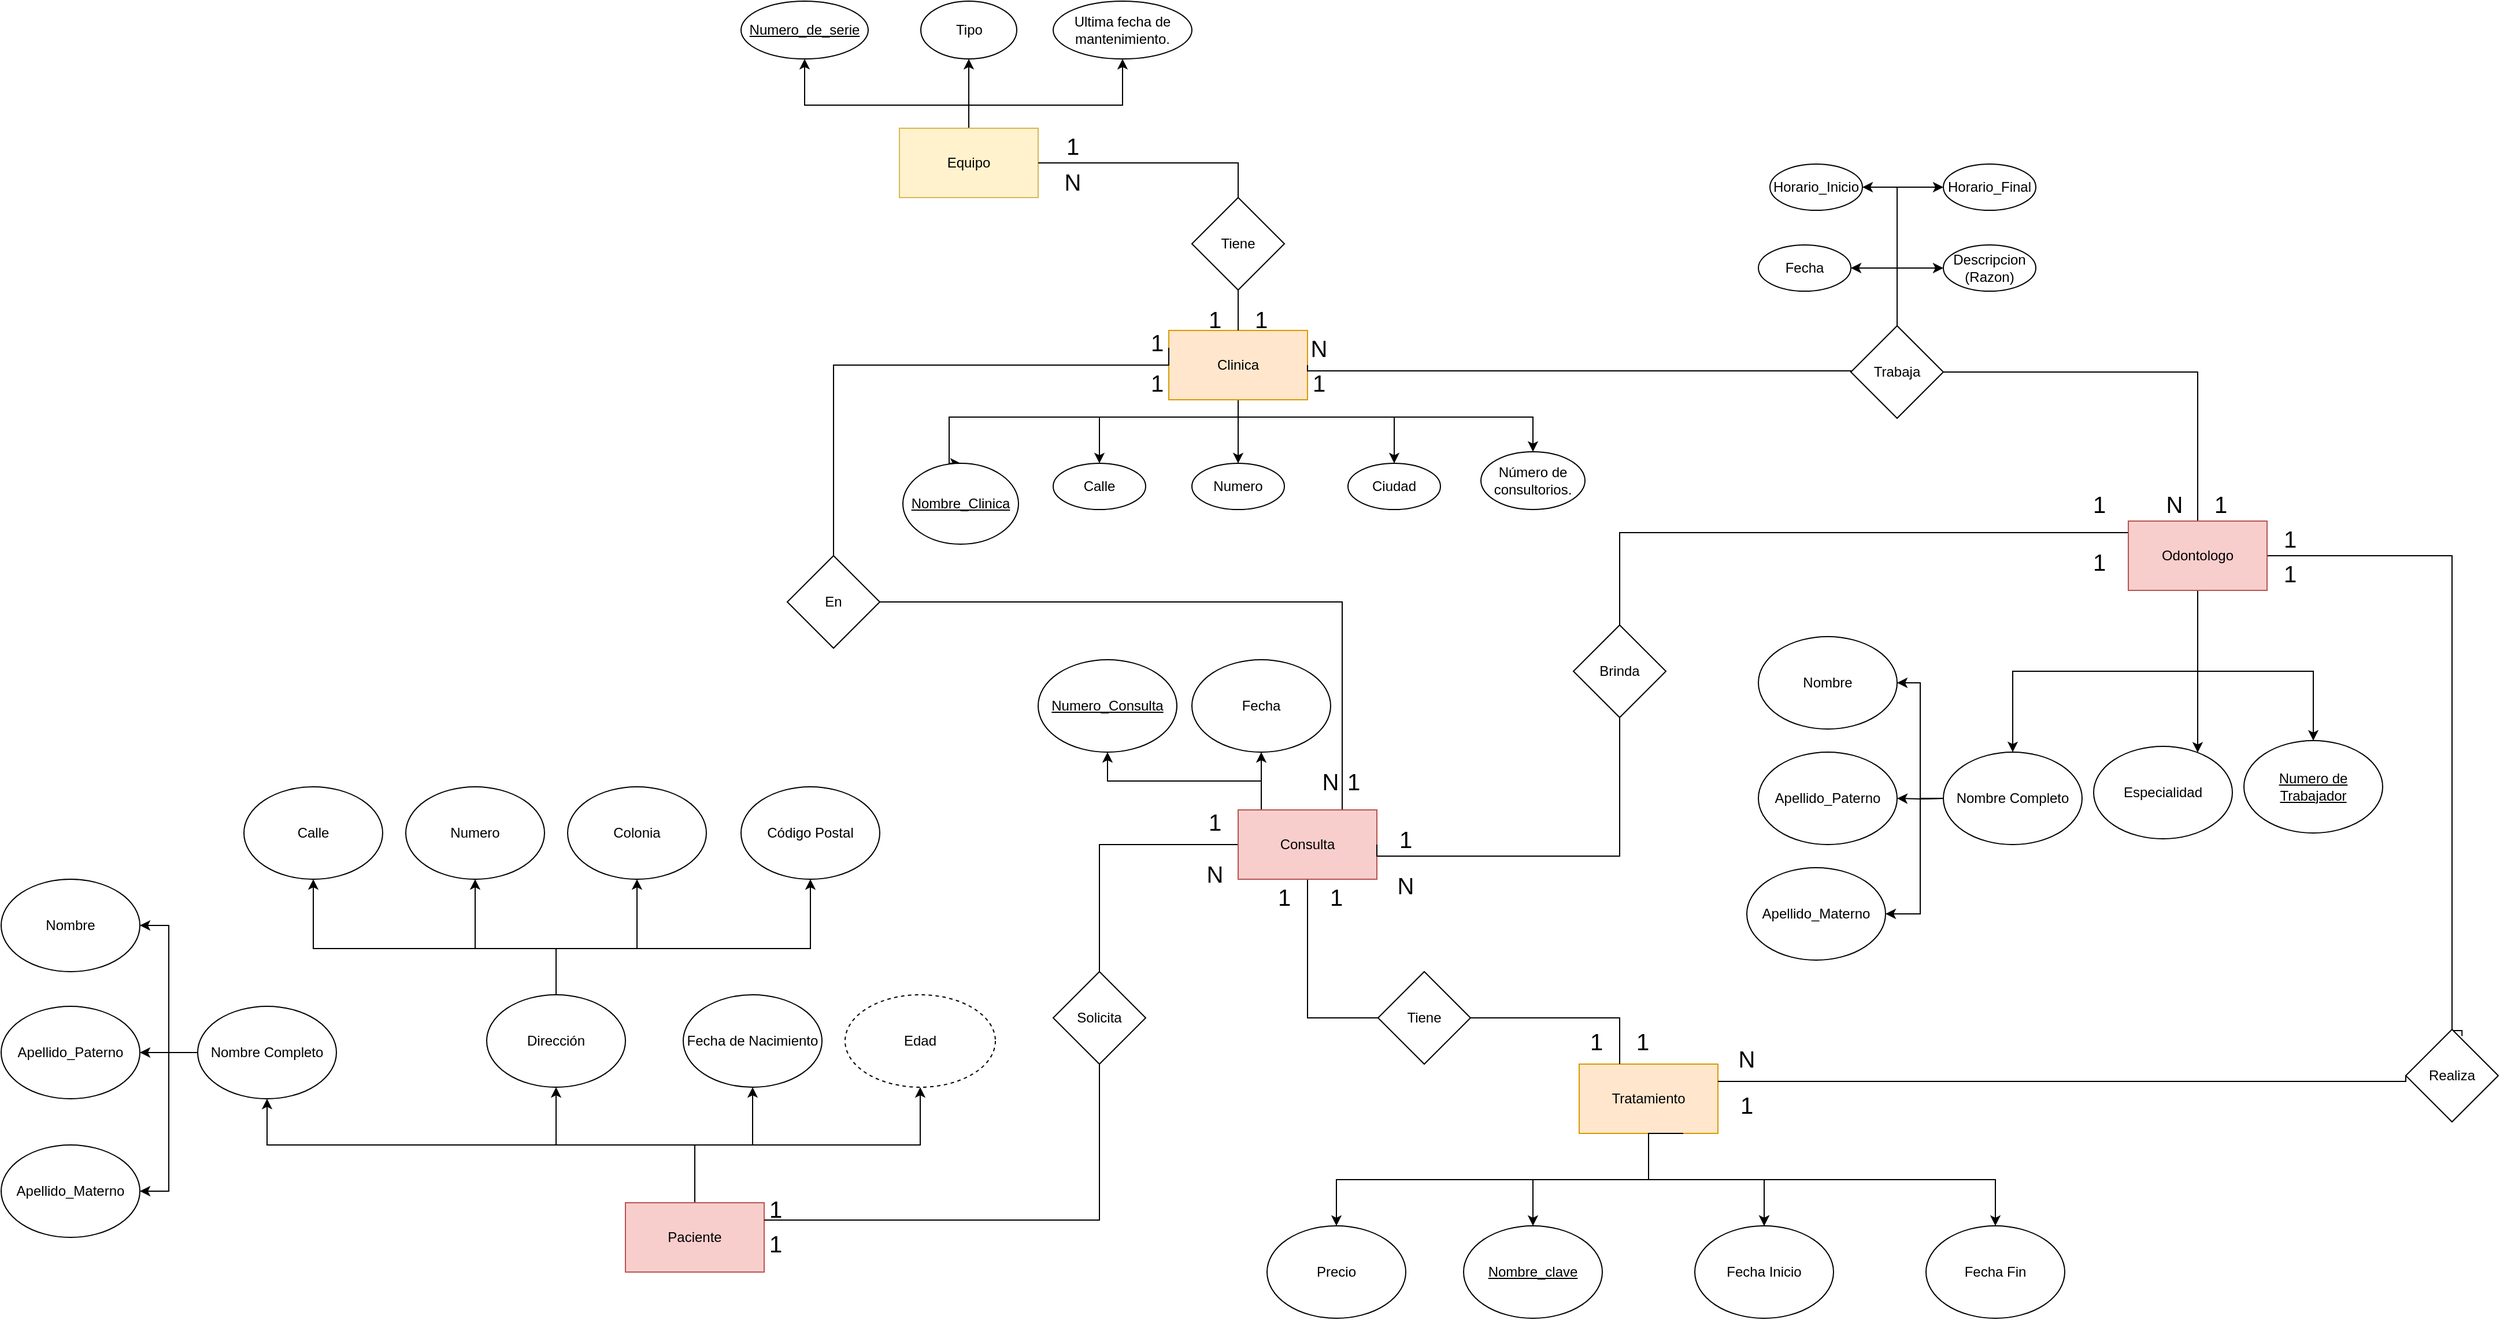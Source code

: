 <mxfile version="21.5.0" type="device">
  <diagram name="Página-1" id="hHcpjK55m2YeCH7VELEj">
    <mxGraphModel dx="1065" dy="1653" grid="1" gridSize="10" guides="1" tooltips="1" connect="1" arrows="1" fold="1" page="1" pageScale="1" pageWidth="827" pageHeight="1169" math="0" shadow="0">
      <root>
        <mxCell id="0" />
        <mxCell id="1" parent="0" />
        <mxCell id="afxuNGxHe1B6jp1TWbEZ-15" style="edgeStyle=orthogonalEdgeStyle;rounded=0;orthogonalLoop=1;jettySize=auto;html=1;" parent="1" source="afxuNGxHe1B6jp1TWbEZ-2" target="afxuNGxHe1B6jp1TWbEZ-3" edge="1">
          <mxGeometry relative="1" as="geometry">
            <Array as="points">
              <mxPoint x="620" y="250" />
              <mxPoint x="250" y="250" />
            </Array>
          </mxGeometry>
        </mxCell>
        <mxCell id="afxuNGxHe1B6jp1TWbEZ-16" style="edgeStyle=orthogonalEdgeStyle;rounded=0;orthogonalLoop=1;jettySize=auto;html=1;entryX=0.5;entryY=1;entryDx=0;entryDy=0;" parent="1" source="afxuNGxHe1B6jp1TWbEZ-2" target="afxuNGxHe1B6jp1TWbEZ-7" edge="1">
          <mxGeometry relative="1" as="geometry" />
        </mxCell>
        <mxCell id="afxuNGxHe1B6jp1TWbEZ-17" style="edgeStyle=orthogonalEdgeStyle;rounded=0;orthogonalLoop=1;jettySize=auto;html=1;entryX=0.5;entryY=1;entryDx=0;entryDy=0;" parent="1" source="afxuNGxHe1B6jp1TWbEZ-2" target="afxuNGxHe1B6jp1TWbEZ-13" edge="1">
          <mxGeometry relative="1" as="geometry">
            <Array as="points">
              <mxPoint x="620" y="250" />
              <mxPoint x="670" y="250" />
            </Array>
          </mxGeometry>
        </mxCell>
        <mxCell id="afxuNGxHe1B6jp1TWbEZ-19" style="edgeStyle=orthogonalEdgeStyle;rounded=0;orthogonalLoop=1;jettySize=auto;html=1;entryX=0.5;entryY=1;entryDx=0;entryDy=0;" parent="1" source="afxuNGxHe1B6jp1TWbEZ-2" target="afxuNGxHe1B6jp1TWbEZ-14" edge="1">
          <mxGeometry relative="1" as="geometry">
            <Array as="points">
              <mxPoint x="620" y="250" />
              <mxPoint x="815" y="250" />
            </Array>
          </mxGeometry>
        </mxCell>
        <mxCell id="afxuNGxHe1B6jp1TWbEZ-2" value="Paciente" style="rounded=0;whiteSpace=wrap;html=1;fillColor=#f8cecc;strokeColor=#b85450;" parent="1" vertex="1">
          <mxGeometry x="560" y="300" width="120" height="60" as="geometry" />
        </mxCell>
        <mxCell id="afxuNGxHe1B6jp1TWbEZ-24" style="edgeStyle=orthogonalEdgeStyle;rounded=0;orthogonalLoop=1;jettySize=auto;html=1;entryX=1;entryY=0.5;entryDx=0;entryDy=0;" parent="1" source="afxuNGxHe1B6jp1TWbEZ-3" target="afxuNGxHe1B6jp1TWbEZ-4" edge="1">
          <mxGeometry relative="1" as="geometry" />
        </mxCell>
        <mxCell id="afxuNGxHe1B6jp1TWbEZ-25" style="edgeStyle=orthogonalEdgeStyle;rounded=0;orthogonalLoop=1;jettySize=auto;html=1;" parent="1" source="afxuNGxHe1B6jp1TWbEZ-3" target="afxuNGxHe1B6jp1TWbEZ-5" edge="1">
          <mxGeometry relative="1" as="geometry" />
        </mxCell>
        <mxCell id="afxuNGxHe1B6jp1TWbEZ-26" style="edgeStyle=orthogonalEdgeStyle;rounded=0;orthogonalLoop=1;jettySize=auto;html=1;entryX=1;entryY=0.5;entryDx=0;entryDy=0;" parent="1" source="afxuNGxHe1B6jp1TWbEZ-3" target="afxuNGxHe1B6jp1TWbEZ-6" edge="1">
          <mxGeometry relative="1" as="geometry" />
        </mxCell>
        <mxCell id="afxuNGxHe1B6jp1TWbEZ-3" value="Nombre Completo" style="ellipse;whiteSpace=wrap;html=1;" parent="1" vertex="1">
          <mxGeometry x="190" y="130" width="120" height="80" as="geometry" />
        </mxCell>
        <mxCell id="afxuNGxHe1B6jp1TWbEZ-4" value="Nombre" style="ellipse;whiteSpace=wrap;html=1;" parent="1" vertex="1">
          <mxGeometry x="20" y="20" width="120" height="80" as="geometry" />
        </mxCell>
        <mxCell id="afxuNGxHe1B6jp1TWbEZ-5" value="Apellido_Paterno" style="ellipse;whiteSpace=wrap;html=1;" parent="1" vertex="1">
          <mxGeometry x="20" y="130" width="120" height="80" as="geometry" />
        </mxCell>
        <mxCell id="afxuNGxHe1B6jp1TWbEZ-6" value="Apellido_Materno" style="ellipse;whiteSpace=wrap;html=1;" parent="1" vertex="1">
          <mxGeometry x="20" y="250" width="120" height="80" as="geometry" />
        </mxCell>
        <mxCell id="afxuNGxHe1B6jp1TWbEZ-20" style="edgeStyle=orthogonalEdgeStyle;rounded=0;orthogonalLoop=1;jettySize=auto;html=1;" parent="1" source="afxuNGxHe1B6jp1TWbEZ-7" target="afxuNGxHe1B6jp1TWbEZ-8" edge="1">
          <mxGeometry relative="1" as="geometry">
            <Array as="points">
              <mxPoint x="500" y="80" />
              <mxPoint x="290" y="80" />
            </Array>
          </mxGeometry>
        </mxCell>
        <mxCell id="afxuNGxHe1B6jp1TWbEZ-21" style="edgeStyle=orthogonalEdgeStyle;rounded=0;orthogonalLoop=1;jettySize=auto;html=1;entryX=0.5;entryY=1;entryDx=0;entryDy=0;" parent="1" source="afxuNGxHe1B6jp1TWbEZ-7" target="afxuNGxHe1B6jp1TWbEZ-10" edge="1">
          <mxGeometry relative="1" as="geometry">
            <Array as="points">
              <mxPoint x="500" y="80" />
              <mxPoint x="430" y="80" />
            </Array>
          </mxGeometry>
        </mxCell>
        <mxCell id="afxuNGxHe1B6jp1TWbEZ-22" style="edgeStyle=orthogonalEdgeStyle;rounded=0;orthogonalLoop=1;jettySize=auto;html=1;entryX=0.5;entryY=1;entryDx=0;entryDy=0;" parent="1" source="afxuNGxHe1B6jp1TWbEZ-7" target="afxuNGxHe1B6jp1TWbEZ-11" edge="1">
          <mxGeometry relative="1" as="geometry">
            <Array as="points">
              <mxPoint x="500" y="80" />
              <mxPoint x="570" y="80" />
            </Array>
          </mxGeometry>
        </mxCell>
        <mxCell id="afxuNGxHe1B6jp1TWbEZ-23" style="edgeStyle=orthogonalEdgeStyle;rounded=0;orthogonalLoop=1;jettySize=auto;html=1;" parent="1" source="afxuNGxHe1B6jp1TWbEZ-7" target="afxuNGxHe1B6jp1TWbEZ-12" edge="1">
          <mxGeometry relative="1" as="geometry">
            <Array as="points">
              <mxPoint x="500" y="80" />
              <mxPoint x="720" y="80" />
            </Array>
          </mxGeometry>
        </mxCell>
        <mxCell id="afxuNGxHe1B6jp1TWbEZ-7" value="Dirección" style="ellipse;whiteSpace=wrap;html=1;" parent="1" vertex="1">
          <mxGeometry x="440" y="120" width="120" height="80" as="geometry" />
        </mxCell>
        <mxCell id="afxuNGxHe1B6jp1TWbEZ-8" value="Calle" style="ellipse;whiteSpace=wrap;html=1;" parent="1" vertex="1">
          <mxGeometry x="230" y="-60" width="120" height="80" as="geometry" />
        </mxCell>
        <mxCell id="afxuNGxHe1B6jp1TWbEZ-10" value="Numero" style="ellipse;whiteSpace=wrap;html=1;" parent="1" vertex="1">
          <mxGeometry x="370" y="-60" width="120" height="80" as="geometry" />
        </mxCell>
        <mxCell id="afxuNGxHe1B6jp1TWbEZ-11" value="Colonia" style="ellipse;whiteSpace=wrap;html=1;" parent="1" vertex="1">
          <mxGeometry x="510" y="-60" width="120" height="80" as="geometry" />
        </mxCell>
        <mxCell id="afxuNGxHe1B6jp1TWbEZ-12" value="Código Postal" style="ellipse;whiteSpace=wrap;html=1;" parent="1" vertex="1">
          <mxGeometry x="660" y="-60" width="120" height="80" as="geometry" />
        </mxCell>
        <mxCell id="afxuNGxHe1B6jp1TWbEZ-13" value="Fecha de Nacimiento" style="ellipse;whiteSpace=wrap;html=1;" parent="1" vertex="1">
          <mxGeometry x="610" y="120" width="120" height="80" as="geometry" />
        </mxCell>
        <mxCell id="afxuNGxHe1B6jp1TWbEZ-14" value="Edad" style="ellipse;whiteSpace=wrap;html=1;align=center;dashed=1;" parent="1" vertex="1">
          <mxGeometry x="750" y="120" width="130" height="80" as="geometry" />
        </mxCell>
        <mxCell id="3vueGGBLDT5ih3QNaSnl-34" style="edgeStyle=orthogonalEdgeStyle;rounded=0;orthogonalLoop=1;jettySize=auto;html=1;exitX=0.5;exitY=1;exitDx=0;exitDy=0;endArrow=none;endFill=0;startArrow=classic;startFill=1;" parent="1" source="afxuNGxHe1B6jp1TWbEZ-28" target="3vueGGBLDT5ih3QNaSnl-33" edge="1">
          <mxGeometry relative="1" as="geometry">
            <Array as="points">
              <mxPoint x="1110" y="-40" />
              <mxPoint x="1110" y="-40" />
            </Array>
          </mxGeometry>
        </mxCell>
        <mxCell id="afxuNGxHe1B6jp1TWbEZ-28" value="Fecha" style="ellipse;whiteSpace=wrap;html=1;" parent="1" vertex="1">
          <mxGeometry x="1050" y="-170" width="120" height="80" as="geometry" />
        </mxCell>
        <mxCell id="3vueGGBLDT5ih3QNaSnl-35" style="edgeStyle=orthogonalEdgeStyle;rounded=0;orthogonalLoop=1;jettySize=auto;html=1;exitX=0.5;exitY=1;exitDx=0;exitDy=0;entryX=0.167;entryY=-0.05;entryDx=0;entryDy=0;entryPerimeter=0;endArrow=none;endFill=0;startArrow=classic;startFill=1;" parent="1" source="afxuNGxHe1B6jp1TWbEZ-29" target="3vueGGBLDT5ih3QNaSnl-33" edge="1">
          <mxGeometry relative="1" as="geometry">
            <Array as="points">
              <mxPoint x="977" y="-65" />
              <mxPoint x="1110" y="-65" />
            </Array>
          </mxGeometry>
        </mxCell>
        <mxCell id="afxuNGxHe1B6jp1TWbEZ-29" value="&lt;u&gt;Numero_Consulta&lt;/u&gt;" style="ellipse;whiteSpace=wrap;html=1;" parent="1" vertex="1">
          <mxGeometry x="917" y="-170" width="120" height="80" as="geometry" />
        </mxCell>
        <mxCell id="afxuNGxHe1B6jp1TWbEZ-44" style="edgeStyle=orthogonalEdgeStyle;rounded=0;orthogonalLoop=1;jettySize=auto;html=1;" parent="1" source="afxuNGxHe1B6jp1TWbEZ-33" target="afxuNGxHe1B6jp1TWbEZ-42" edge="1">
          <mxGeometry relative="1" as="geometry">
            <Array as="points">
              <mxPoint x="1920" y="-130" />
              <mxPoint x="1920" y="-130" />
            </Array>
          </mxGeometry>
        </mxCell>
        <mxCell id="afxuNGxHe1B6jp1TWbEZ-46" style="rounded=0;orthogonalLoop=1;jettySize=auto;html=1;entryX=0.5;entryY=0;entryDx=0;entryDy=0;edgeStyle=orthogonalEdgeStyle;" parent="1" source="afxuNGxHe1B6jp1TWbEZ-33" target="afxuNGxHe1B6jp1TWbEZ-38" edge="1">
          <mxGeometry relative="1" as="geometry">
            <Array as="points">
              <mxPoint x="1920" y="-160" />
              <mxPoint x="1760" y="-160" />
            </Array>
          </mxGeometry>
        </mxCell>
        <mxCell id="afxuNGxHe1B6jp1TWbEZ-47" style="rounded=0;orthogonalLoop=1;jettySize=auto;html=1;entryX=0.5;entryY=0;entryDx=0;entryDy=0;edgeStyle=orthogonalEdgeStyle;" parent="1" source="afxuNGxHe1B6jp1TWbEZ-33" target="afxuNGxHe1B6jp1TWbEZ-43" edge="1">
          <mxGeometry relative="1" as="geometry">
            <Array as="points">
              <mxPoint x="1920" y="-160" />
              <mxPoint x="2020" y="-160" />
            </Array>
          </mxGeometry>
        </mxCell>
        <mxCell id="3vueGGBLDT5ih3QNaSnl-31" style="edgeStyle=orthogonalEdgeStyle;rounded=0;orthogonalLoop=1;jettySize=auto;html=1;exitX=0.5;exitY=0;exitDx=0;exitDy=0;entryX=1;entryY=0.5;entryDx=0;entryDy=0;startArrow=none;startFill=0;endArrow=none;endFill=0;" parent="1" source="afxuNGxHe1B6jp1TWbEZ-33" target="3vueGGBLDT5ih3QNaSnl-30" edge="1">
          <mxGeometry relative="1" as="geometry" />
        </mxCell>
        <mxCell id="3vueGGBLDT5ih3QNaSnl-41" style="rounded=0;orthogonalLoop=1;jettySize=auto;html=1;exitX=0;exitY=0.5;exitDx=0;exitDy=0;entryX=0.5;entryY=0;entryDx=0;entryDy=0;edgeStyle=orthogonalEdgeStyle;endArrow=none;endFill=0;" parent="1" source="afxuNGxHe1B6jp1TWbEZ-33" target="3vueGGBLDT5ih3QNaSnl-40" edge="1">
          <mxGeometry relative="1" as="geometry">
            <Array as="points">
              <mxPoint x="1860" y="-280" />
              <mxPoint x="1420" y="-280" />
            </Array>
          </mxGeometry>
        </mxCell>
        <mxCell id="3vueGGBLDT5ih3QNaSnl-48" style="rounded=0;orthogonalLoop=1;jettySize=auto;html=1;exitX=1;exitY=0.5;exitDx=0;exitDy=0;entryX=0.608;entryY=0.072;entryDx=0;entryDy=0;entryPerimeter=0;edgeStyle=orthogonalEdgeStyle;endArrow=none;endFill=0;" parent="1" source="afxuNGxHe1B6jp1TWbEZ-33" target="3vueGGBLDT5ih3QNaSnl-47" edge="1">
          <mxGeometry relative="1" as="geometry">
            <Array as="points">
              <mxPoint x="2140" y="-260" />
              <mxPoint x="2140" y="151" />
            </Array>
          </mxGeometry>
        </mxCell>
        <mxCell id="afxuNGxHe1B6jp1TWbEZ-33" value="Odontologo" style="rounded=0;whiteSpace=wrap;html=1;fillColor=#f8cecc;strokeColor=#b85450;" parent="1" vertex="1">
          <mxGeometry x="1860" y="-290" width="120" height="60" as="geometry" />
        </mxCell>
        <mxCell id="afxuNGxHe1B6jp1TWbEZ-35" style="rounded=0;orthogonalLoop=1;jettySize=auto;html=1;entryX=1;entryY=0.5;entryDx=0;entryDy=0;edgeStyle=orthogonalEdgeStyle;" parent="1" target="afxuNGxHe1B6jp1TWbEZ-39" edge="1">
          <mxGeometry relative="1" as="geometry">
            <mxPoint x="1700" y="-50" as="sourcePoint" />
          </mxGeometry>
        </mxCell>
        <mxCell id="afxuNGxHe1B6jp1TWbEZ-36" style="rounded=0;orthogonalLoop=1;jettySize=auto;html=1;edgeStyle=orthogonalEdgeStyle;" parent="1" target="afxuNGxHe1B6jp1TWbEZ-40" edge="1">
          <mxGeometry relative="1" as="geometry">
            <mxPoint x="1700" y="-50" as="sourcePoint" />
          </mxGeometry>
        </mxCell>
        <mxCell id="afxuNGxHe1B6jp1TWbEZ-37" style="rounded=0;orthogonalLoop=1;jettySize=auto;html=1;entryX=1;entryY=0.5;entryDx=0;entryDy=0;edgeStyle=orthogonalEdgeStyle;" parent="1" target="afxuNGxHe1B6jp1TWbEZ-41" edge="1">
          <mxGeometry relative="1" as="geometry">
            <Array as="points">
              <mxPoint x="1680" y="-50" />
              <mxPoint x="1680" y="50" />
            </Array>
            <mxPoint x="1700" y="-50" as="sourcePoint" />
          </mxGeometry>
        </mxCell>
        <mxCell id="afxuNGxHe1B6jp1TWbEZ-38" value="Nombre Completo" style="ellipse;whiteSpace=wrap;html=1;" parent="1" vertex="1">
          <mxGeometry x="1700" y="-90" width="120" height="80" as="geometry" />
        </mxCell>
        <mxCell id="afxuNGxHe1B6jp1TWbEZ-39" value="Nombre" style="ellipse;whiteSpace=wrap;html=1;" parent="1" vertex="1">
          <mxGeometry x="1540" y="-190" width="120" height="80" as="geometry" />
        </mxCell>
        <mxCell id="afxuNGxHe1B6jp1TWbEZ-40" value="Apellido_Paterno" style="ellipse;whiteSpace=wrap;html=1;" parent="1" vertex="1">
          <mxGeometry x="1540" y="-90" width="120" height="80" as="geometry" />
        </mxCell>
        <mxCell id="afxuNGxHe1B6jp1TWbEZ-41" value="Apellido_Materno" style="ellipse;whiteSpace=wrap;html=1;" parent="1" vertex="1">
          <mxGeometry x="1530" y="10" width="120" height="80" as="geometry" />
        </mxCell>
        <mxCell id="afxuNGxHe1B6jp1TWbEZ-42" value="Especialidad" style="ellipse;whiteSpace=wrap;html=1;" parent="1" vertex="1">
          <mxGeometry x="1830" y="-95" width="120" height="80" as="geometry" />
        </mxCell>
        <mxCell id="afxuNGxHe1B6jp1TWbEZ-43" value="&lt;u&gt;Numero de Trabajador&lt;/u&gt;" style="ellipse;whiteSpace=wrap;html=1;" parent="1" vertex="1">
          <mxGeometry x="1960" y="-100" width="120" height="80" as="geometry" />
        </mxCell>
        <mxCell id="afxuNGxHe1B6jp1TWbEZ-53" style="edgeStyle=orthogonalEdgeStyle;rounded=0;orthogonalLoop=1;jettySize=auto;html=1;" parent="1" source="afxuNGxHe1B6jp1TWbEZ-48" target="afxuNGxHe1B6jp1TWbEZ-49" edge="1">
          <mxGeometry relative="1" as="geometry">
            <Array as="points">
              <mxPoint x="1445" y="280" />
              <mxPoint x="1175" y="280" />
            </Array>
          </mxGeometry>
        </mxCell>
        <mxCell id="afxuNGxHe1B6jp1TWbEZ-54" style="edgeStyle=orthogonalEdgeStyle;rounded=0;orthogonalLoop=1;jettySize=auto;html=1;" parent="1" source="afxuNGxHe1B6jp1TWbEZ-48" target="afxuNGxHe1B6jp1TWbEZ-50" edge="1">
          <mxGeometry relative="1" as="geometry" />
        </mxCell>
        <mxCell id="afxuNGxHe1B6jp1TWbEZ-55" style="edgeStyle=orthogonalEdgeStyle;rounded=0;orthogonalLoop=1;jettySize=auto;html=1;entryX=0.5;entryY=0;entryDx=0;entryDy=0;" parent="1" source="afxuNGxHe1B6jp1TWbEZ-48" target="afxuNGxHe1B6jp1TWbEZ-51" edge="1">
          <mxGeometry relative="1" as="geometry" />
        </mxCell>
        <mxCell id="afxuNGxHe1B6jp1TWbEZ-56" style="edgeStyle=orthogonalEdgeStyle;rounded=0;orthogonalLoop=1;jettySize=auto;html=1;entryX=0.5;entryY=0;entryDx=0;entryDy=0;" parent="1" source="afxuNGxHe1B6jp1TWbEZ-48" target="afxuNGxHe1B6jp1TWbEZ-52" edge="1">
          <mxGeometry relative="1" as="geometry">
            <Array as="points">
              <mxPoint x="1445" y="280" />
              <mxPoint x="1745" y="280" />
            </Array>
          </mxGeometry>
        </mxCell>
        <mxCell id="afxuNGxHe1B6jp1TWbEZ-48" value="Tratamiento" style="rounded=0;whiteSpace=wrap;html=1;fillColor=#ffe6cc;strokeColor=#d79b00;" parent="1" vertex="1">
          <mxGeometry x="1385" y="180" width="120" height="60" as="geometry" />
        </mxCell>
        <mxCell id="afxuNGxHe1B6jp1TWbEZ-49" value="Precio" style="ellipse;whiteSpace=wrap;html=1;" parent="1" vertex="1">
          <mxGeometry x="1115" y="320" width="120" height="80" as="geometry" />
        </mxCell>
        <mxCell id="afxuNGxHe1B6jp1TWbEZ-50" value="&lt;u&gt;Nombre_clave&lt;/u&gt;" style="ellipse;whiteSpace=wrap;html=1;" parent="1" vertex="1">
          <mxGeometry x="1285" y="320" width="120" height="80" as="geometry" />
        </mxCell>
        <mxCell id="afxuNGxHe1B6jp1TWbEZ-51" value="Fecha Inicio" style="ellipse;whiteSpace=wrap;html=1;" parent="1" vertex="1">
          <mxGeometry x="1485" y="320" width="120" height="80" as="geometry" />
        </mxCell>
        <mxCell id="afxuNGxHe1B6jp1TWbEZ-52" value="Fecha Fin" style="ellipse;whiteSpace=wrap;html=1;" parent="1" vertex="1">
          <mxGeometry x="1685" y="320" width="120" height="80" as="geometry" />
        </mxCell>
        <mxCell id="Kq29ztenSoCb4-kwu4DM-16" style="edgeStyle=orthogonalEdgeStyle;rounded=0;orthogonalLoop=1;jettySize=auto;html=1;entryX=0.5;entryY=0;entryDx=0;entryDy=0;" parent="1" source="afxuNGxHe1B6jp1TWbEZ-74" target="_P87jrgWJkbPh2IkoHZK-4" edge="1">
          <mxGeometry relative="1" as="geometry">
            <Array as="points">
              <mxPoint x="1090" y="-380" />
              <mxPoint x="840" y="-380" />
            </Array>
          </mxGeometry>
        </mxCell>
        <mxCell id="Kq29ztenSoCb4-kwu4DM-17" style="edgeStyle=orthogonalEdgeStyle;rounded=0;orthogonalLoop=1;jettySize=auto;html=1;entryX=0.5;entryY=0;entryDx=0;entryDy=0;" parent="1" source="afxuNGxHe1B6jp1TWbEZ-74" target="_P87jrgWJkbPh2IkoHZK-3" edge="1">
          <mxGeometry relative="1" as="geometry">
            <Array as="points">
              <mxPoint x="1090" y="-380" />
              <mxPoint x="970" y="-380" />
            </Array>
          </mxGeometry>
        </mxCell>
        <mxCell id="Kq29ztenSoCb4-kwu4DM-18" style="edgeStyle=orthogonalEdgeStyle;rounded=0;orthogonalLoop=1;jettySize=auto;html=1;" parent="1" source="afxuNGxHe1B6jp1TWbEZ-74" target="_P87jrgWJkbPh2IkoHZK-2" edge="1">
          <mxGeometry relative="1" as="geometry" />
        </mxCell>
        <mxCell id="Kq29ztenSoCb4-kwu4DM-19" style="edgeStyle=orthogonalEdgeStyle;rounded=0;orthogonalLoop=1;jettySize=auto;html=1;" parent="1" source="afxuNGxHe1B6jp1TWbEZ-74" target="afxuNGxHe1B6jp1TWbEZ-78" edge="1">
          <mxGeometry relative="1" as="geometry">
            <Array as="points">
              <mxPoint x="1090" y="-380" />
              <mxPoint x="1225" y="-380" />
            </Array>
          </mxGeometry>
        </mxCell>
        <mxCell id="Kq29ztenSoCb4-kwu4DM-20" style="edgeStyle=orthogonalEdgeStyle;rounded=0;orthogonalLoop=1;jettySize=auto;html=1;" parent="1" source="afxuNGxHe1B6jp1TWbEZ-74" target="3vueGGBLDT5ih3QNaSnl-21" edge="1">
          <mxGeometry relative="1" as="geometry">
            <Array as="points">
              <mxPoint x="1090" y="-380" />
              <mxPoint x="1345" y="-380" />
            </Array>
          </mxGeometry>
        </mxCell>
        <mxCell id="afxuNGxHe1B6jp1TWbEZ-74" value="Clinica" style="rounded=0;whiteSpace=wrap;html=1;fillColor=#ffe6cc;strokeColor=#d79b00;" parent="1" vertex="1">
          <mxGeometry x="1030" y="-455" width="120" height="60" as="geometry" />
        </mxCell>
        <mxCell id="afxuNGxHe1B6jp1TWbEZ-78" value="Ciudad" style="ellipse;whiteSpace=wrap;html=1;" parent="1" vertex="1">
          <mxGeometry x="1185" y="-340" width="80" height="40" as="geometry" />
        </mxCell>
        <mxCell id="Kq29ztenSoCb4-kwu4DM-6" style="edgeStyle=orthogonalEdgeStyle;rounded=0;orthogonalLoop=1;jettySize=auto;html=1;entryX=0.5;entryY=1;entryDx=0;entryDy=0;" parent="1" source="afxuNGxHe1B6jp1TWbEZ-81" target="afxuNGxHe1B6jp1TWbEZ-82" edge="1">
          <mxGeometry relative="1" as="geometry">
            <Array as="points">
              <mxPoint x="857" y="-650" />
              <mxPoint x="715" y="-650" />
            </Array>
          </mxGeometry>
        </mxCell>
        <mxCell id="Kq29ztenSoCb4-kwu4DM-7" style="edgeStyle=orthogonalEdgeStyle;rounded=0;orthogonalLoop=1;jettySize=auto;html=1;entryX=0.5;entryY=1;entryDx=0;entryDy=0;" parent="1" source="afxuNGxHe1B6jp1TWbEZ-81" target="afxuNGxHe1B6jp1TWbEZ-83" edge="1">
          <mxGeometry relative="1" as="geometry" />
        </mxCell>
        <mxCell id="Kq29ztenSoCb4-kwu4DM-8" style="edgeStyle=orthogonalEdgeStyle;rounded=0;orthogonalLoop=1;jettySize=auto;html=1;entryX=0.5;entryY=1;entryDx=0;entryDy=0;" parent="1" source="afxuNGxHe1B6jp1TWbEZ-81" target="afxuNGxHe1B6jp1TWbEZ-84" edge="1">
          <mxGeometry relative="1" as="geometry">
            <Array as="points">
              <mxPoint x="857" y="-650" />
              <mxPoint x="990" y="-650" />
            </Array>
          </mxGeometry>
        </mxCell>
        <mxCell id="afxuNGxHe1B6jp1TWbEZ-81" value="Equipo" style="rounded=0;whiteSpace=wrap;html=1;fillColor=#fff2cc;strokeColor=#d6b656;" parent="1" vertex="1">
          <mxGeometry x="797" y="-630" width="120" height="60" as="geometry" />
        </mxCell>
        <mxCell id="afxuNGxHe1B6jp1TWbEZ-82" value="Numero_de_serie" style="ellipse;whiteSpace=wrap;html=1;fontStyle=4" parent="1" vertex="1">
          <mxGeometry x="660" y="-740" width="110" height="50" as="geometry" />
        </mxCell>
        <mxCell id="afxuNGxHe1B6jp1TWbEZ-83" value="Tipo" style="ellipse;whiteSpace=wrap;html=1;" parent="1" vertex="1">
          <mxGeometry x="815.5" y="-740" width="83" height="50" as="geometry" />
        </mxCell>
        <mxCell id="afxuNGxHe1B6jp1TWbEZ-84" value="Ultima fecha de mantenimiento." style="ellipse;whiteSpace=wrap;html=1;" parent="1" vertex="1">
          <mxGeometry x="930" y="-740" width="120" height="50" as="geometry" />
        </mxCell>
        <mxCell id="3vueGGBLDT5ih3QNaSnl-21" value="Número de consultorios." style="ellipse;whiteSpace=wrap;html=1;" parent="1" vertex="1">
          <mxGeometry x="1300" y="-350" width="90" height="50" as="geometry" />
        </mxCell>
        <mxCell id="3vueGGBLDT5ih3QNaSnl-27" style="rounded=0;orthogonalLoop=1;jettySize=auto;html=1;exitX=0.5;exitY=1;exitDx=0;exitDy=0;entryX=1;entryY=0.25;entryDx=0;entryDy=0;edgeStyle=orthogonalEdgeStyle;endArrow=none;endFill=0;" parent="1" source="3vueGGBLDT5ih3QNaSnl-25" target="afxuNGxHe1B6jp1TWbEZ-2" edge="1">
          <mxGeometry relative="1" as="geometry" />
        </mxCell>
        <mxCell id="3vueGGBLDT5ih3QNaSnl-36" style="edgeStyle=orthogonalEdgeStyle;rounded=0;orthogonalLoop=1;jettySize=auto;html=1;exitX=0.5;exitY=0;exitDx=0;exitDy=0;entryX=0;entryY=0.5;entryDx=0;entryDy=0;endArrow=none;endFill=0;" parent="1" source="3vueGGBLDT5ih3QNaSnl-25" target="3vueGGBLDT5ih3QNaSnl-33" edge="1">
          <mxGeometry relative="1" as="geometry">
            <Array as="points">
              <mxPoint x="970" y="-10" />
            </Array>
          </mxGeometry>
        </mxCell>
        <mxCell id="3vueGGBLDT5ih3QNaSnl-25" value="Solicita" style="rhombus;whiteSpace=wrap;html=1;" parent="1" vertex="1">
          <mxGeometry x="930" y="100" width="80" height="80" as="geometry" />
        </mxCell>
        <mxCell id="3vueGGBLDT5ih3QNaSnl-32" style="rounded=0;orthogonalLoop=1;jettySize=auto;html=1;exitX=0;exitY=0.5;exitDx=0;exitDy=0;edgeStyle=orthogonalEdgeStyle;endArrow=none;endFill=0;entryX=1;entryY=0.5;entryDx=0;entryDy=0;" parent="1" source="3vueGGBLDT5ih3QNaSnl-30" target="afxuNGxHe1B6jp1TWbEZ-74" edge="1">
          <mxGeometry relative="1" as="geometry">
            <mxPoint x="1290" y="-450" as="targetPoint" />
            <Array as="points">
              <mxPoint x="1620" y="-420" />
              <mxPoint x="1150" y="-420" />
            </Array>
          </mxGeometry>
        </mxCell>
        <mxCell id="Kq29ztenSoCb4-kwu4DM-10" style="edgeStyle=orthogonalEdgeStyle;rounded=0;orthogonalLoop=1;jettySize=auto;html=1;entryX=1;entryY=0.5;entryDx=0;entryDy=0;" parent="1" source="3vueGGBLDT5ih3QNaSnl-30" target="_P87jrgWJkbPh2IkoHZK-10" edge="1">
          <mxGeometry relative="1" as="geometry" />
        </mxCell>
        <mxCell id="Kq29ztenSoCb4-kwu4DM-11" style="edgeStyle=orthogonalEdgeStyle;rounded=0;orthogonalLoop=1;jettySize=auto;html=1;entryX=0;entryY=0.5;entryDx=0;entryDy=0;" parent="1" source="3vueGGBLDT5ih3QNaSnl-30" target="_P87jrgWJkbPh2IkoHZK-17" edge="1">
          <mxGeometry relative="1" as="geometry" />
        </mxCell>
        <mxCell id="Kq29ztenSoCb4-kwu4DM-12" style="edgeStyle=orthogonalEdgeStyle;rounded=0;orthogonalLoop=1;jettySize=auto;html=1;entryX=1;entryY=0.5;entryDx=0;entryDy=0;" parent="1" source="3vueGGBLDT5ih3QNaSnl-30" target="_P87jrgWJkbPh2IkoHZK-11" edge="1">
          <mxGeometry relative="1" as="geometry" />
        </mxCell>
        <mxCell id="Kq29ztenSoCb4-kwu4DM-13" style="edgeStyle=orthogonalEdgeStyle;rounded=0;orthogonalLoop=1;jettySize=auto;html=1;entryX=0;entryY=0.5;entryDx=0;entryDy=0;" parent="1" source="3vueGGBLDT5ih3QNaSnl-30" target="_P87jrgWJkbPh2IkoHZK-12" edge="1">
          <mxGeometry relative="1" as="geometry" />
        </mxCell>
        <mxCell id="3vueGGBLDT5ih3QNaSnl-30" value="Trabaja" style="rhombus;whiteSpace=wrap;html=1;" parent="1" vertex="1">
          <mxGeometry x="1620" y="-459" width="80" height="80" as="geometry" />
        </mxCell>
        <mxCell id="3vueGGBLDT5ih3QNaSnl-38" style="edgeStyle=orthogonalEdgeStyle;rounded=0;orthogonalLoop=1;jettySize=auto;html=1;exitX=0.75;exitY=0;exitDx=0;exitDy=0;entryX=1;entryY=0.5;entryDx=0;entryDy=0;endArrow=none;endFill=0;" parent="1" source="3vueGGBLDT5ih3QNaSnl-33" target="3vueGGBLDT5ih3QNaSnl-37" edge="1">
          <mxGeometry relative="1" as="geometry">
            <Array as="points">
              <mxPoint x="1180" y="-220" />
            </Array>
          </mxGeometry>
        </mxCell>
        <mxCell id="3vueGGBLDT5ih3QNaSnl-44" style="edgeStyle=orthogonalEdgeStyle;rounded=0;orthogonalLoop=1;jettySize=auto;html=1;exitX=0.5;exitY=1;exitDx=0;exitDy=0;entryX=0;entryY=0.5;entryDx=0;entryDy=0;endArrow=none;endFill=0;" parent="1" source="3vueGGBLDT5ih3QNaSnl-33" target="3vueGGBLDT5ih3QNaSnl-43" edge="1">
          <mxGeometry relative="1" as="geometry" />
        </mxCell>
        <mxCell id="3vueGGBLDT5ih3QNaSnl-33" value="Consulta" style="rounded=0;whiteSpace=wrap;html=1;fillColor=#f8cecc;strokeColor=#b85450;" parent="1" vertex="1">
          <mxGeometry x="1090" y="-40" width="120" height="60" as="geometry" />
        </mxCell>
        <mxCell id="3vueGGBLDT5ih3QNaSnl-39" style="rounded=0;orthogonalLoop=1;jettySize=auto;html=1;exitX=0.5;exitY=0;exitDx=0;exitDy=0;entryX=0;entryY=0.25;entryDx=0;entryDy=0;edgeStyle=orthogonalEdgeStyle;endArrow=none;endFill=0;" parent="1" source="3vueGGBLDT5ih3QNaSnl-37" target="afxuNGxHe1B6jp1TWbEZ-74" edge="1">
          <mxGeometry relative="1" as="geometry">
            <Array as="points">
              <mxPoint x="740" y="-425" />
              <mxPoint x="1030" y="-425" />
            </Array>
          </mxGeometry>
        </mxCell>
        <mxCell id="3vueGGBLDT5ih3QNaSnl-37" value="En" style="rhombus;whiteSpace=wrap;html=1;" parent="1" vertex="1">
          <mxGeometry x="700" y="-260" width="80" height="80" as="geometry" />
        </mxCell>
        <mxCell id="3vueGGBLDT5ih3QNaSnl-42" style="rounded=0;orthogonalLoop=1;jettySize=auto;html=1;exitX=0.5;exitY=1;exitDx=0;exitDy=0;entryX=1;entryY=0.5;entryDx=0;entryDy=0;edgeStyle=orthogonalEdgeStyle;endArrow=none;endFill=0;" parent="1" source="3vueGGBLDT5ih3QNaSnl-40" target="3vueGGBLDT5ih3QNaSnl-33" edge="1">
          <mxGeometry relative="1" as="geometry">
            <Array as="points">
              <mxPoint x="1420" />
              <mxPoint x="1210" />
            </Array>
          </mxGeometry>
        </mxCell>
        <mxCell id="3vueGGBLDT5ih3QNaSnl-40" value="&lt;div&gt;Brinda&lt;/div&gt;" style="rhombus;whiteSpace=wrap;html=1;" parent="1" vertex="1">
          <mxGeometry x="1380" y="-200" width="80" height="80" as="geometry" />
        </mxCell>
        <mxCell id="3vueGGBLDT5ih3QNaSnl-45" style="edgeStyle=orthogonalEdgeStyle;rounded=0;orthogonalLoop=1;jettySize=auto;html=1;exitX=1;exitY=0.5;exitDx=0;exitDy=0;endArrow=none;endFill=0;" parent="1" source="3vueGGBLDT5ih3QNaSnl-43" edge="1">
          <mxGeometry relative="1" as="geometry">
            <mxPoint x="1420" y="180" as="targetPoint" />
            <Array as="points">
              <mxPoint x="1420" y="140" />
              <mxPoint x="1420" y="180" />
            </Array>
          </mxGeometry>
        </mxCell>
        <mxCell id="3vueGGBLDT5ih3QNaSnl-43" value="Tiene" style="rhombus;whiteSpace=wrap;html=1;" parent="1" vertex="1">
          <mxGeometry x="1211" y="100" width="80" height="80" as="geometry" />
        </mxCell>
        <mxCell id="3vueGGBLDT5ih3QNaSnl-49" style="rounded=0;orthogonalLoop=1;jettySize=auto;html=1;exitX=0;exitY=0.5;exitDx=0;exitDy=0;entryX=1;entryY=0.25;entryDx=0;entryDy=0;edgeStyle=orthogonalEdgeStyle;endArrow=none;endFill=0;" parent="1" source="3vueGGBLDT5ih3QNaSnl-47" target="afxuNGxHe1B6jp1TWbEZ-48" edge="1">
          <mxGeometry relative="1" as="geometry">
            <Array as="points">
              <mxPoint x="2100" y="195" />
            </Array>
          </mxGeometry>
        </mxCell>
        <mxCell id="3vueGGBLDT5ih3QNaSnl-47" value="Realiza" style="rhombus;whiteSpace=wrap;html=1;" parent="1" vertex="1">
          <mxGeometry x="2100" y="150" width="80" height="80" as="geometry" />
        </mxCell>
        <mxCell id="3vueGGBLDT5ih3QNaSnl-58" style="edgeStyle=orthogonalEdgeStyle;rounded=0;orthogonalLoop=1;jettySize=auto;html=1;exitX=0.5;exitY=0;exitDx=0;exitDy=0;entryX=1;entryY=0.5;entryDx=0;entryDy=0;endArrow=none;endFill=0;" parent="1" source="3vueGGBLDT5ih3QNaSnl-56" target="afxuNGxHe1B6jp1TWbEZ-81" edge="1">
          <mxGeometry relative="1" as="geometry">
            <Array as="points">
              <mxPoint x="1090" y="-600" />
            </Array>
          </mxGeometry>
        </mxCell>
        <mxCell id="Kq29ztenSoCb4-kwu4DM-15" style="edgeStyle=orthogonalEdgeStyle;rounded=0;orthogonalLoop=1;jettySize=auto;html=1;entryX=0.5;entryY=0;entryDx=0;entryDy=0;endArrow=none;endFill=0;" parent="1" source="3vueGGBLDT5ih3QNaSnl-56" target="afxuNGxHe1B6jp1TWbEZ-74" edge="1">
          <mxGeometry relative="1" as="geometry" />
        </mxCell>
        <mxCell id="3vueGGBLDT5ih3QNaSnl-56" value="Tiene " style="rhombus;whiteSpace=wrap;html=1;" parent="1" vertex="1">
          <mxGeometry x="1050" y="-570" width="80" height="80" as="geometry" />
        </mxCell>
        <mxCell id="_P87jrgWJkbPh2IkoHZK-2" value="Numero" style="ellipse;whiteSpace=wrap;html=1;" parent="1" vertex="1">
          <mxGeometry x="1050" y="-340" width="80" height="40" as="geometry" />
        </mxCell>
        <mxCell id="_P87jrgWJkbPh2IkoHZK-3" value="Calle" style="ellipse;whiteSpace=wrap;html=1;" parent="1" vertex="1">
          <mxGeometry x="930" y="-340" width="80" height="40" as="geometry" />
        </mxCell>
        <mxCell id="_P87jrgWJkbPh2IkoHZK-4" value="&lt;u&gt;Nombre_Clinica&lt;/u&gt;" style="ellipse;whiteSpace=wrap;html=1;" parent="1" vertex="1">
          <mxGeometry x="800" y="-340" width="100" height="70" as="geometry" />
        </mxCell>
        <mxCell id="_P87jrgWJkbPh2IkoHZK-10" value="Fecha" style="ellipse;whiteSpace=wrap;html=1;" parent="1" vertex="1">
          <mxGeometry x="1540" y="-529" width="80" height="40" as="geometry" />
        </mxCell>
        <mxCell id="_P87jrgWJkbPh2IkoHZK-11" value="Horario_Inicio" style="ellipse;whiteSpace=wrap;html=1;" parent="1" vertex="1">
          <mxGeometry x="1550" y="-599" width="80" height="40" as="geometry" />
        </mxCell>
        <mxCell id="_P87jrgWJkbPh2IkoHZK-12" value="Horario_Final" style="ellipse;whiteSpace=wrap;html=1;" parent="1" vertex="1">
          <mxGeometry x="1700" y="-599" width="80" height="40" as="geometry" />
        </mxCell>
        <mxCell id="_P87jrgWJkbPh2IkoHZK-17" value="Descripcion (Razon)" style="ellipse;whiteSpace=wrap;html=1;" parent="1" vertex="1">
          <mxGeometry x="1700" y="-529" width="80" height="40" as="geometry" />
        </mxCell>
        <mxCell id="_P87jrgWJkbPh2IkoHZK-31" value="&lt;font style=&quot;font-size: 20px;&quot;&gt;1&lt;/font&gt;" style="text;html=1;strokeColor=none;fillColor=none;align=center;verticalAlign=middle;whiteSpace=wrap;rounded=0;" parent="1" vertex="1">
          <mxGeometry x="1970" y="-260" width="60" height="30" as="geometry" />
        </mxCell>
        <mxCell id="_P87jrgWJkbPh2IkoHZK-33" value="" style="edgeStyle=orthogonalEdgeStyle;rounded=0;orthogonalLoop=1;jettySize=auto;html=1;exitX=0.75;exitY=1;exitDx=0;exitDy=0;" parent="1" source="afxuNGxHe1B6jp1TWbEZ-48" target="afxuNGxHe1B6jp1TWbEZ-51" edge="1">
          <mxGeometry relative="1" as="geometry">
            <mxPoint x="1480" y="250" as="sourcePoint" />
            <Array as="points">
              <mxPoint x="1445" y="240" />
              <mxPoint x="1445" y="280" />
              <mxPoint x="1545" y="280" />
            </Array>
          </mxGeometry>
        </mxCell>
        <mxCell id="_P87jrgWJkbPh2IkoHZK-32" value="&lt;font style=&quot;font-size: 20px;&quot;&gt;N&lt;/font&gt;" style="text;html=1;strokeColor=none;fillColor=none;align=center;verticalAlign=middle;whiteSpace=wrap;rounded=0;" parent="1" vertex="1">
          <mxGeometry x="1500" y="160" width="60" height="30" as="geometry" />
        </mxCell>
        <mxCell id="_P87jrgWJkbPh2IkoHZK-34" value="&lt;font style=&quot;font-size: 20px;&quot;&gt;1&lt;/font&gt;" style="text;html=1;strokeColor=none;fillColor=none;align=center;verticalAlign=middle;whiteSpace=wrap;rounded=0;" parent="1" vertex="1">
          <mxGeometry x="1500" y="200" width="60" height="30" as="geometry" />
        </mxCell>
        <mxCell id="_P87jrgWJkbPh2IkoHZK-36" value="&lt;font style=&quot;font-size: 20px;&quot;&gt;1&lt;/font&gt;" style="text;html=1;strokeColor=none;fillColor=none;align=center;verticalAlign=middle;whiteSpace=wrap;rounded=0;" parent="1" vertex="1">
          <mxGeometry x="1970" y="-290" width="60" height="30" as="geometry" />
        </mxCell>
        <mxCell id="_P87jrgWJkbPh2IkoHZK-37" value="&lt;font style=&quot;font-size: 20px;&quot;&gt;1&lt;/font&gt;" style="text;html=1;strokeColor=none;fillColor=none;align=center;verticalAlign=middle;whiteSpace=wrap;rounded=0;" parent="1" vertex="1">
          <mxGeometry x="1410" y="145" width="60" height="30" as="geometry" />
        </mxCell>
        <mxCell id="_P87jrgWJkbPh2IkoHZK-38" value="&lt;font style=&quot;font-size: 20px;&quot;&gt;1&lt;/font&gt;" style="text;html=1;strokeColor=none;fillColor=none;align=center;verticalAlign=middle;whiteSpace=wrap;rounded=0;" parent="1" vertex="1">
          <mxGeometry x="1145" y="20" width="60" height="30" as="geometry" />
        </mxCell>
        <mxCell id="_P87jrgWJkbPh2IkoHZK-39" value="&lt;font style=&quot;font-size: 20px;&quot;&gt;1&lt;/font&gt;" style="text;html=1;strokeColor=none;fillColor=none;align=center;verticalAlign=middle;whiteSpace=wrap;rounded=0;" parent="1" vertex="1">
          <mxGeometry x="1370" y="145" width="60" height="30" as="geometry" />
        </mxCell>
        <mxCell id="_P87jrgWJkbPh2IkoHZK-41" value="&lt;font style=&quot;font-size: 20px;&quot;&gt;1&lt;/font&gt;" style="text;html=1;strokeColor=none;fillColor=none;align=center;verticalAlign=middle;whiteSpace=wrap;rounded=0;" parent="1" vertex="1">
          <mxGeometry x="660" y="320" width="60" height="30" as="geometry" />
        </mxCell>
        <mxCell id="_P87jrgWJkbPh2IkoHZK-42" value="&lt;font style=&quot;font-size: 20px;&quot;&gt;1&lt;/font&gt;" style="text;html=1;strokeColor=none;fillColor=none;align=center;verticalAlign=middle;whiteSpace=wrap;rounded=0;" parent="1" vertex="1">
          <mxGeometry x="1040" y="-45" width="60" height="30" as="geometry" />
        </mxCell>
        <mxCell id="_P87jrgWJkbPh2IkoHZK-43" value="&lt;font style=&quot;font-size: 20px;&quot;&gt;N&lt;/font&gt;" style="text;html=1;strokeColor=none;fillColor=none;align=center;verticalAlign=middle;whiteSpace=wrap;rounded=0;" parent="1" vertex="1">
          <mxGeometry x="1040" width="60" height="30" as="geometry" />
        </mxCell>
        <mxCell id="_P87jrgWJkbPh2IkoHZK-44" value="&lt;font style=&quot;font-size: 20px;&quot;&gt;1&lt;/font&gt;" style="text;html=1;strokeColor=none;fillColor=none;align=center;verticalAlign=middle;whiteSpace=wrap;rounded=0;" parent="1" vertex="1">
          <mxGeometry x="1100" y="20" width="60" height="30" as="geometry" />
        </mxCell>
        <mxCell id="_P87jrgWJkbPh2IkoHZK-45" value="&lt;font style=&quot;font-size: 20px;&quot;&gt;1&lt;/font&gt;" style="text;html=1;strokeColor=none;fillColor=none;align=center;verticalAlign=middle;whiteSpace=wrap;rounded=0;" parent="1" vertex="1">
          <mxGeometry x="660" y="290" width="60" height="30" as="geometry" />
        </mxCell>
        <mxCell id="_P87jrgWJkbPh2IkoHZK-46" value="&lt;font style=&quot;font-size: 20px;&quot;&gt;1&lt;/font&gt;" style="text;html=1;strokeColor=none;fillColor=none;align=center;verticalAlign=middle;whiteSpace=wrap;rounded=0;" parent="1" vertex="1">
          <mxGeometry x="1805" y="-270" width="60" height="30" as="geometry" />
        </mxCell>
        <mxCell id="_P87jrgWJkbPh2IkoHZK-48" value="&lt;font style=&quot;font-size: 20px;&quot;&gt;N&lt;/font&gt;" style="text;html=1;strokeColor=none;fillColor=none;align=center;verticalAlign=middle;whiteSpace=wrap;rounded=0;" parent="1" vertex="1">
          <mxGeometry x="1205" y="10" width="60" height="30" as="geometry" />
        </mxCell>
        <mxCell id="_P87jrgWJkbPh2IkoHZK-49" value="&lt;font style=&quot;font-size: 20px;&quot;&gt;1&lt;/font&gt;" style="text;html=1;strokeColor=none;fillColor=none;align=center;verticalAlign=middle;whiteSpace=wrap;rounded=0;" parent="1" vertex="1">
          <mxGeometry x="1205" y="-30" width="60" height="30" as="geometry" />
        </mxCell>
        <mxCell id="_P87jrgWJkbPh2IkoHZK-51" value="&lt;font style=&quot;font-size: 20px;&quot;&gt;1&lt;/font&gt;" style="text;html=1;strokeColor=none;fillColor=none;align=center;verticalAlign=middle;whiteSpace=wrap;rounded=0;" parent="1" vertex="1">
          <mxGeometry x="1805" y="-320" width="60" height="30" as="geometry" />
        </mxCell>
        <mxCell id="_P87jrgWJkbPh2IkoHZK-59" value="&lt;font style=&quot;font-size: 20px;&quot;&gt;1&lt;/font&gt;" style="text;html=1;strokeColor=none;fillColor=none;align=center;verticalAlign=middle;whiteSpace=wrap;rounded=0;" parent="1" vertex="1">
          <mxGeometry x="990" y="-460" width="60" height="30" as="geometry" />
        </mxCell>
        <mxCell id="_P87jrgWJkbPh2IkoHZK-60" value="&lt;font style=&quot;font-size: 20px;&quot;&gt;N&lt;/font&gt;" style="text;html=1;strokeColor=none;fillColor=none;align=center;verticalAlign=middle;whiteSpace=wrap;rounded=0;" parent="1" vertex="1">
          <mxGeometry x="1140" y="-80" width="60" height="30" as="geometry" />
        </mxCell>
        <mxCell id="_P87jrgWJkbPh2IkoHZK-61" value="&lt;font style=&quot;font-size: 20px;&quot;&gt;1&lt;/font&gt;" style="text;html=1;strokeColor=none;fillColor=none;align=center;verticalAlign=middle;whiteSpace=wrap;rounded=0;" parent="1" vertex="1">
          <mxGeometry x="1160" y="-80" width="60" height="30" as="geometry" />
        </mxCell>
        <mxCell id="_P87jrgWJkbPh2IkoHZK-62" value="&lt;font style=&quot;font-size: 20px;&quot;&gt;1&lt;/font&gt;" style="text;html=1;strokeColor=none;fillColor=none;align=center;verticalAlign=middle;whiteSpace=wrap;rounded=0;" parent="1" vertex="1">
          <mxGeometry x="990" y="-425" width="60" height="30" as="geometry" />
        </mxCell>
        <mxCell id="_P87jrgWJkbPh2IkoHZK-63" value="&lt;font style=&quot;font-size: 20px;&quot;&gt;1&lt;/font&gt;" style="text;html=1;strokeColor=none;fillColor=none;align=center;verticalAlign=middle;whiteSpace=wrap;rounded=0;" parent="1" vertex="1">
          <mxGeometry x="1130" y="-425" width="60" height="30" as="geometry" />
        </mxCell>
        <mxCell id="_P87jrgWJkbPh2IkoHZK-65" value="&lt;font style=&quot;font-size: 20px;&quot;&gt;N&lt;/font&gt;" style="text;html=1;strokeColor=none;fillColor=none;align=center;verticalAlign=middle;whiteSpace=wrap;rounded=0;" parent="1" vertex="1">
          <mxGeometry x="1870" y="-320" width="60" height="30" as="geometry" />
        </mxCell>
        <mxCell id="_P87jrgWJkbPh2IkoHZK-66" value="&lt;font style=&quot;font-size: 20px;&quot;&gt;1&lt;/font&gt;" style="text;html=1;strokeColor=none;fillColor=none;align=center;verticalAlign=middle;whiteSpace=wrap;rounded=0;" parent="1" vertex="1">
          <mxGeometry x="1910" y="-320" width="60" height="30" as="geometry" />
        </mxCell>
        <mxCell id="_P87jrgWJkbPh2IkoHZK-67" value="&lt;font style=&quot;font-size: 20px;&quot;&gt;N&lt;/font&gt;" style="text;html=1;strokeColor=none;fillColor=none;align=center;verticalAlign=middle;whiteSpace=wrap;rounded=0;" parent="1" vertex="1">
          <mxGeometry x="1130" y="-455" width="60" height="30" as="geometry" />
        </mxCell>
        <mxCell id="Kq29ztenSoCb4-kwu4DM-1" value="&lt;font style=&quot;font-size: 20px;&quot;&gt;1&lt;/font&gt;" style="text;html=1;strokeColor=none;fillColor=none;align=center;verticalAlign=middle;whiteSpace=wrap;rounded=0;rotation=0;" parent="1" vertex="1">
          <mxGeometry x="1040" y="-480" width="60" height="30" as="geometry" />
        </mxCell>
        <mxCell id="Kq29ztenSoCb4-kwu4DM-2" value="&lt;font style=&quot;font-size: 20px;&quot;&gt;N&lt;/font&gt;" style="text;html=1;strokeColor=none;fillColor=none;align=center;verticalAlign=middle;whiteSpace=wrap;rounded=0;" parent="1" vertex="1">
          <mxGeometry x="917" y="-599" width="60" height="30" as="geometry" />
        </mxCell>
        <mxCell id="Kq29ztenSoCb4-kwu4DM-3" value="&lt;font style=&quot;font-size: 20px;&quot;&gt;1&lt;/font&gt;" style="text;html=1;strokeColor=none;fillColor=none;align=center;verticalAlign=middle;whiteSpace=wrap;rounded=0;" parent="1" vertex="1">
          <mxGeometry x="917" y="-630" width="60" height="30" as="geometry" />
        </mxCell>
        <mxCell id="Kq29ztenSoCb4-kwu4DM-4" value="&lt;font style=&quot;font-size: 20px;&quot;&gt;1&lt;/font&gt;" style="text;html=1;strokeColor=none;fillColor=none;align=center;verticalAlign=middle;whiteSpace=wrap;rounded=0;" parent="1" vertex="1">
          <mxGeometry x="1080" y="-480" width="60" height="30" as="geometry" />
        </mxCell>
      </root>
    </mxGraphModel>
  </diagram>
</mxfile>
